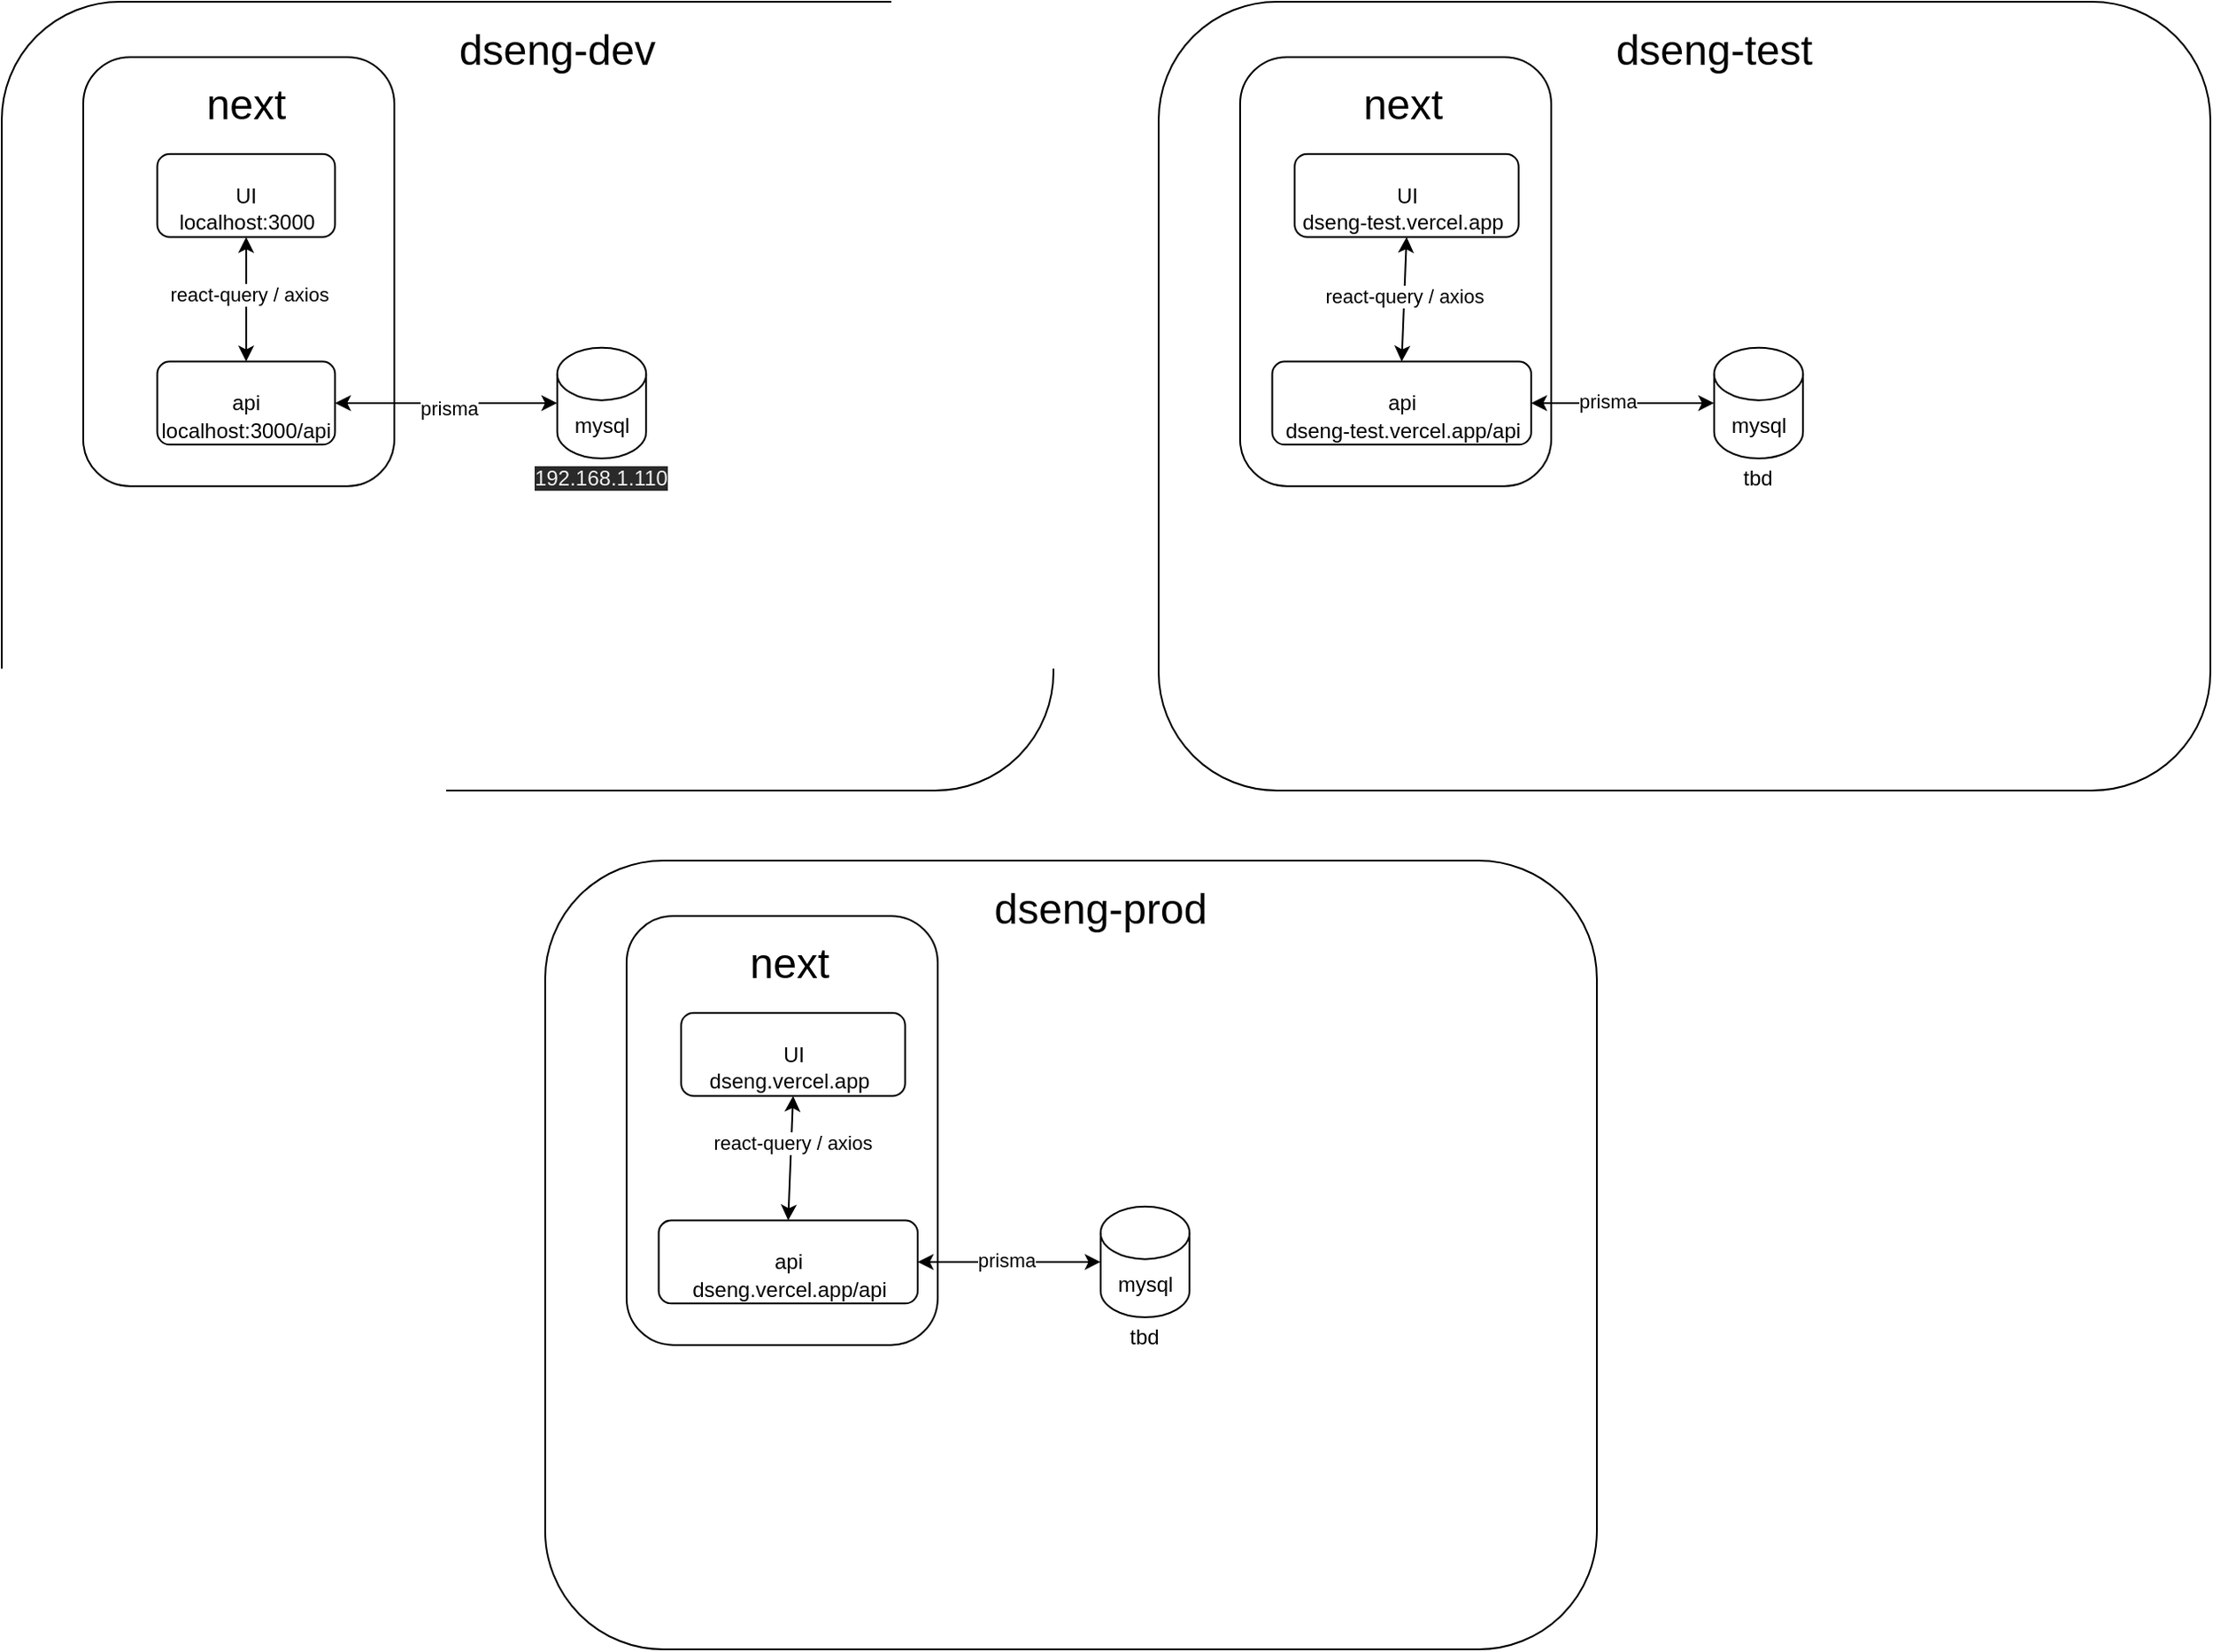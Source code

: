 <mxfile>
    <diagram id="iCbX8zBsbTBgs2p89IsJ" name="Page-1">
        <mxGraphModel dx="1817" dy="2326" grid="0" gridSize="10" guides="1" tooltips="1" connect="1" arrows="1" fold="1" page="0" pageScale="1" pageWidth="1600" pageHeight="1200" math="0" shadow="0">
            <root>
                <mxCell id="0"/>
                <mxCell id="1" parent="0"/>
                <mxCell id="97" value="" style="group;" parent="1" vertex="1" connectable="0">
                    <mxGeometry x="170" y="-1070" width="600" height="450" as="geometry"/>
                </mxCell>
                <mxCell id="98" value="" style="group;" parent="97" vertex="1" connectable="0">
                    <mxGeometry width="600" height="450" as="geometry"/>
                </mxCell>
                <mxCell id="99" value="" style="rounded=1;whiteSpace=wrap;html=1;" parent="98" vertex="1">
                    <mxGeometry width="600" height="450" as="geometry"/>
                </mxCell>
                <mxCell id="100" value="&lt;font style=&quot;font-size: 24px&quot;&gt;dseng-dev&lt;/font&gt;" style="text;html=1;strokeColor=none;fillColor=none;align=center;verticalAlign=middle;whiteSpace=wrap;rounded=0;" parent="98" vertex="1">
                    <mxGeometry x="253.52" y="15.79" width="126.48" height="23.68" as="geometry"/>
                </mxCell>
                <mxCell id="101" value="" style="group;" parent="98" vertex="1" connectable="0">
                    <mxGeometry x="316.901" y="197.368" width="50.704" height="82.895" as="geometry"/>
                </mxCell>
                <mxCell id="102" value="mysql" style="shape=cylinder3;whiteSpace=wrap;html=1;boundedLbl=1;backgroundOutline=1;size=15;" parent="101" vertex="1">
                    <mxGeometry width="50.704" height="63.158" as="geometry"/>
                </mxCell>
                <mxCell id="103" value="&lt;meta charset=&quot;utf-8&quot;&gt;&lt;span style=&quot;color: rgb(240, 240, 240); font-family: helvetica; font-size: 12px; font-style: normal; font-weight: 400; letter-spacing: normal; text-align: center; text-indent: 0px; text-transform: none; word-spacing: 0px; background-color: rgb(42, 42, 42); display: inline; float: none;&quot;&gt;192.168.1.110&lt;/span&gt;" style="text;html=1;strokeColor=none;fillColor=none;align=center;verticalAlign=middle;whiteSpace=wrap;rounded=0;" parent="101" vertex="1">
                    <mxGeometry x="8.451" y="67.105" width="33.803" height="15.789" as="geometry"/>
                </mxCell>
                <mxCell id="104" value="" style="group;" parent="97" vertex="1" connectable="0">
                    <mxGeometry x="46.479" y="31.579" width="177.465" height="244.737" as="geometry"/>
                </mxCell>
                <mxCell id="105" value="" style="rounded=1;whiteSpace=wrap;html=1;" parent="104" vertex="1">
                    <mxGeometry width="177.465" height="244.737" as="geometry"/>
                </mxCell>
                <mxCell id="106" value="&lt;font style=&quot;font-size: 24px&quot;&gt;next&lt;/font&gt;" style="text;html=1;strokeColor=none;fillColor=none;align=center;verticalAlign=middle;whiteSpace=wrap;rounded=0;" parent="104" vertex="1">
                    <mxGeometry x="63.38" y="15.789" width="59.155" height="23.684" as="geometry"/>
                </mxCell>
                <mxCell id="107" value="UI" style="rounded=1;whiteSpace=wrap;html=1;" parent="104" vertex="1">
                    <mxGeometry x="42.254" y="55.263" width="101.408" height="47.368" as="geometry"/>
                </mxCell>
                <mxCell id="108" value="api" style="rounded=1;whiteSpace=wrap;html=1;" parent="104" vertex="1">
                    <mxGeometry x="42.254" y="173.684" width="101.408" height="47.368" as="geometry"/>
                </mxCell>
                <mxCell id="109" value="" style="endArrow=classic;startArrow=classic;html=1;entryX=0.5;entryY=1;entryDx=0;entryDy=0;exitX=0.5;exitY=0;exitDx=0;exitDy=0;" parent="104" source="108" target="107" edge="1">
                    <mxGeometry width="50" height="50" relative="1" as="geometry">
                        <mxPoint x="135.211" y="284.211" as="sourcePoint"/>
                        <mxPoint x="177.465" y="244.737" as="targetPoint"/>
                    </mxGeometry>
                </mxCell>
                <mxCell id="110" value="react-query / axios" style="edgeLabel;html=1;align=center;verticalAlign=middle;resizable=0;points=[];" parent="109" vertex="1" connectable="0">
                    <mxGeometry x="0.078" y="-1" relative="1" as="geometry">
                        <mxPoint as="offset"/>
                    </mxGeometry>
                </mxCell>
                <mxCell id="111" value="localhost:3000" style="text;html=1;strokeColor=none;fillColor=none;align=center;verticalAlign=middle;whiteSpace=wrap;rounded=0;" parent="104" vertex="1">
                    <mxGeometry x="59.155" y="86.842" width="67.606" height="15.789" as="geometry"/>
                </mxCell>
                <mxCell id="112" value="localhost:3000/api" style="text;html=1;strokeColor=none;fillColor=none;align=center;verticalAlign=middle;whiteSpace=wrap;rounded=0;" parent="104" vertex="1">
                    <mxGeometry x="50.704" y="205.263" width="84.507" height="15.789" as="geometry"/>
                </mxCell>
                <mxCell id="113" value="" style="endArrow=classic;startArrow=classic;html=1;exitX=1;exitY=0.5;exitDx=0;exitDy=0;entryX=0;entryY=0.5;entryDx=0;entryDy=0;entryPerimeter=0;" parent="97" source="108" target="102" edge="1">
                    <mxGeometry width="50" height="50" relative="1" as="geometry">
                        <mxPoint x="181.69" y="205.263" as="sourcePoint"/>
                        <mxPoint x="223.944" y="165.789" as="targetPoint"/>
                    </mxGeometry>
                </mxCell>
                <mxCell id="114" value="prisma" style="edgeLabel;html=1;align=center;verticalAlign=middle;resizable=0;points=[];" parent="113" vertex="1" connectable="0">
                    <mxGeometry x="0.027" y="-3" relative="1" as="geometry">
                        <mxPoint as="offset"/>
                    </mxGeometry>
                </mxCell>
                <mxCell id="115" value="" style="group;" parent="1" vertex="1" connectable="0">
                    <mxGeometry x="830" y="-1070" width="600" height="450" as="geometry"/>
                </mxCell>
                <mxCell id="116" value="" style="group;" parent="115" vertex="1" connectable="0">
                    <mxGeometry width="600" height="450" as="geometry"/>
                </mxCell>
                <mxCell id="117" value="" style="rounded=1;whiteSpace=wrap;html=1;" parent="116" vertex="1">
                    <mxGeometry width="600" height="450" as="geometry"/>
                </mxCell>
                <mxCell id="118" value="&lt;font style=&quot;font-size: 24px&quot;&gt;dseng-test&lt;/font&gt;" style="text;html=1;strokeColor=none;fillColor=none;align=center;verticalAlign=middle;whiteSpace=wrap;rounded=0;" parent="116" vertex="1">
                    <mxGeometry x="253.52" y="15.79" width="126.48" height="23.68" as="geometry"/>
                </mxCell>
                <mxCell id="119" value="" style="group;" parent="116" vertex="1" connectable="0">
                    <mxGeometry x="316.901" y="197.368" width="50.704" height="82.895" as="geometry"/>
                </mxCell>
                <mxCell id="120" value="mysql" style="shape=cylinder3;whiteSpace=wrap;html=1;boundedLbl=1;backgroundOutline=1;size=15;" parent="119" vertex="1">
                    <mxGeometry width="50.704" height="63.158" as="geometry"/>
                </mxCell>
                <mxCell id="121" value="tbd" style="text;html=1;strokeColor=none;fillColor=none;align=center;verticalAlign=middle;whiteSpace=wrap;rounded=0;" parent="119" vertex="1">
                    <mxGeometry x="8.451" y="67.105" width="33.803" height="15.789" as="geometry"/>
                </mxCell>
                <mxCell id="122" value="" style="group;" parent="115" vertex="1" connectable="0">
                    <mxGeometry x="46.479" y="31.579" width="200" height="244.737" as="geometry"/>
                </mxCell>
                <mxCell id="123" value="" style="rounded=1;whiteSpace=wrap;html=1;" parent="122" vertex="1">
                    <mxGeometry width="177.465" height="244.737" as="geometry"/>
                </mxCell>
                <mxCell id="124" value="&lt;font style=&quot;font-size: 24px&quot;&gt;next&lt;/font&gt;" style="text;html=1;strokeColor=none;fillColor=none;align=center;verticalAlign=middle;whiteSpace=wrap;rounded=0;" parent="122" vertex="1">
                    <mxGeometry x="63.38" y="15.789" width="59.155" height="23.684" as="geometry"/>
                </mxCell>
                <mxCell id="125" value="UI" style="rounded=1;whiteSpace=wrap;html=1;" parent="122" vertex="1">
                    <mxGeometry x="31.12" y="55.26" width="127.75" height="47.37" as="geometry"/>
                </mxCell>
                <mxCell id="126" value="api" style="rounded=1;whiteSpace=wrap;html=1;" parent="122" vertex="1">
                    <mxGeometry x="18.31" y="173.68" width="147.75" height="47.37" as="geometry"/>
                </mxCell>
                <mxCell id="127" value="" style="endArrow=classic;startArrow=classic;html=1;entryX=0.5;entryY=1;entryDx=0;entryDy=0;exitX=0.5;exitY=0;exitDx=0;exitDy=0;" parent="122" source="126" target="125" edge="1">
                    <mxGeometry width="50" height="50" relative="1" as="geometry">
                        <mxPoint x="135.211" y="284.211" as="sourcePoint"/>
                        <mxPoint x="177.465" y="244.737" as="targetPoint"/>
                    </mxGeometry>
                </mxCell>
                <mxCell id="128" value="react-query / axios" style="edgeLabel;html=1;align=center;verticalAlign=middle;resizable=0;points=[];" parent="127" vertex="1" connectable="0">
                    <mxGeometry x="0.063" relative="1" as="geometry">
                        <mxPoint as="offset"/>
                    </mxGeometry>
                </mxCell>
                <mxCell id="129" value="dseng-test.vercel.app" style="text;html=1;strokeColor=none;fillColor=none;align=center;verticalAlign=middle;whiteSpace=wrap;rounded=0;" parent="122" vertex="1">
                    <mxGeometry x="27.53" y="86.84" width="130.85" height="15.79" as="geometry"/>
                </mxCell>
                <mxCell id="130" value="dseng-test.vercel.app/api" style="text;html=1;strokeColor=none;fillColor=none;align=center;verticalAlign=middle;whiteSpace=wrap;rounded=0;" parent="122" vertex="1">
                    <mxGeometry x="18.31" y="205.26" width="149.3" height="15.79" as="geometry"/>
                </mxCell>
                <mxCell id="131" value="" style="endArrow=classic;startArrow=classic;html=1;exitX=1;exitY=0.5;exitDx=0;exitDy=0;entryX=0;entryY=0.5;entryDx=0;entryDy=0;entryPerimeter=0;" parent="115" source="126" target="120" edge="1">
                    <mxGeometry width="50" height="50" relative="1" as="geometry">
                        <mxPoint x="181.69" y="205.263" as="sourcePoint"/>
                        <mxPoint x="223.944" y="165.789" as="targetPoint"/>
                    </mxGeometry>
                </mxCell>
                <mxCell id="132" value="prisma" style="edgeLabel;html=1;align=center;verticalAlign=middle;resizable=0;points=[];" parent="131" vertex="1" connectable="0">
                    <mxGeometry x="-0.171" y="1" relative="1" as="geometry">
                        <mxPoint as="offset"/>
                    </mxGeometry>
                </mxCell>
                <mxCell id="133" value="" style="group;" parent="1" vertex="1" connectable="0">
                    <mxGeometry x="480" y="-580" width="600" height="450" as="geometry"/>
                </mxCell>
                <mxCell id="134" value="" style="group;" parent="133" vertex="1" connectable="0">
                    <mxGeometry width="600" height="450" as="geometry"/>
                </mxCell>
                <mxCell id="135" value="" style="rounded=1;whiteSpace=wrap;html=1;" parent="134" vertex="1">
                    <mxGeometry width="600" height="450" as="geometry"/>
                </mxCell>
                <mxCell id="136" value="&lt;font style=&quot;font-size: 24px&quot;&gt;dseng-prod&lt;/font&gt;" style="text;html=1;strokeColor=none;fillColor=none;align=center;verticalAlign=middle;whiteSpace=wrap;rounded=0;" parent="134" vertex="1">
                    <mxGeometry x="253.52" y="15.79" width="126.48" height="23.68" as="geometry"/>
                </mxCell>
                <mxCell id="137" value="" style="group;" parent="134" vertex="1" connectable="0">
                    <mxGeometry x="316.901" y="197.368" width="50.704" height="82.895" as="geometry"/>
                </mxCell>
                <mxCell id="138" value="mysql" style="shape=cylinder3;whiteSpace=wrap;html=1;boundedLbl=1;backgroundOutline=1;size=15;" parent="137" vertex="1">
                    <mxGeometry width="50.704" height="63.158" as="geometry"/>
                </mxCell>
                <mxCell id="139" value="tbd" style="text;html=1;strokeColor=none;fillColor=none;align=center;verticalAlign=middle;whiteSpace=wrap;rounded=0;" parent="137" vertex="1">
                    <mxGeometry x="8.451" y="67.105" width="33.803" height="15.789" as="geometry"/>
                </mxCell>
                <mxCell id="140" value="" style="group;" parent="133" vertex="1" connectable="0">
                    <mxGeometry x="46.479" y="31.579" width="200" height="244.737" as="geometry"/>
                </mxCell>
                <mxCell id="141" value="" style="rounded=1;whiteSpace=wrap;html=1;" parent="140" vertex="1">
                    <mxGeometry width="177.465" height="244.737" as="geometry"/>
                </mxCell>
                <mxCell id="142" value="&lt;font style=&quot;font-size: 24px&quot;&gt;next&lt;/font&gt;" style="text;html=1;strokeColor=none;fillColor=none;align=center;verticalAlign=middle;whiteSpace=wrap;rounded=0;" parent="140" vertex="1">
                    <mxGeometry x="63.38" y="15.789" width="59.155" height="23.684" as="geometry"/>
                </mxCell>
                <mxCell id="143" value="UI" style="rounded=1;whiteSpace=wrap;html=1;" parent="140" vertex="1">
                    <mxGeometry x="31.12" y="55.26" width="127.75" height="47.37" as="geometry"/>
                </mxCell>
                <mxCell id="144" value="api" style="rounded=1;whiteSpace=wrap;html=1;" parent="140" vertex="1">
                    <mxGeometry x="18.31" y="173.68" width="147.75" height="47.37" as="geometry"/>
                </mxCell>
                <mxCell id="145" value="" style="endArrow=classic;startArrow=classic;html=1;entryX=0.5;entryY=1;entryDx=0;entryDy=0;exitX=0.5;exitY=0;exitDx=0;exitDy=0;" parent="140" source="144" target="143" edge="1">
                    <mxGeometry width="50" height="50" relative="1" as="geometry">
                        <mxPoint x="135.211" y="284.211" as="sourcePoint"/>
                        <mxPoint x="177.465" y="244.737" as="targetPoint"/>
                    </mxGeometry>
                </mxCell>
                <mxCell id="146" value="react-query / axios" style="edgeLabel;html=1;align=center;verticalAlign=middle;resizable=0;points=[];" parent="145" vertex="1" connectable="0">
                    <mxGeometry x="0.252" relative="1" as="geometry">
                        <mxPoint as="offset"/>
                    </mxGeometry>
                </mxCell>
                <mxCell id="147" value="dseng.vercel.app" style="text;html=1;strokeColor=none;fillColor=none;align=center;verticalAlign=middle;whiteSpace=wrap;rounded=0;" parent="140" vertex="1">
                    <mxGeometry x="27.53" y="86.84" width="130.85" height="15.79" as="geometry"/>
                </mxCell>
                <mxCell id="148" value="dseng.vercel.app/api" style="text;html=1;strokeColor=none;fillColor=none;align=center;verticalAlign=middle;whiteSpace=wrap;rounded=0;" parent="140" vertex="1">
                    <mxGeometry x="18.31" y="205.26" width="149.3" height="15.79" as="geometry"/>
                </mxCell>
                <mxCell id="149" value="" style="endArrow=classic;startArrow=classic;html=1;exitX=1;exitY=0.5;exitDx=0;exitDy=0;entryX=0;entryY=0.5;entryDx=0;entryDy=0;entryPerimeter=0;" parent="133" source="144" target="138" edge="1">
                    <mxGeometry width="50" height="50" relative="1" as="geometry">
                        <mxPoint x="181.69" y="205.263" as="sourcePoint"/>
                        <mxPoint x="223.944" y="165.789" as="targetPoint"/>
                    </mxGeometry>
                </mxCell>
                <mxCell id="150" value="prisma" style="edgeLabel;html=1;align=center;verticalAlign=middle;resizable=0;points=[];" parent="149" vertex="1" connectable="0">
                    <mxGeometry x="-0.036" y="1" relative="1" as="geometry">
                        <mxPoint as="offset"/>
                    </mxGeometry>
                </mxCell>
            </root>
        </mxGraphModel>
    </diagram>
</mxfile>